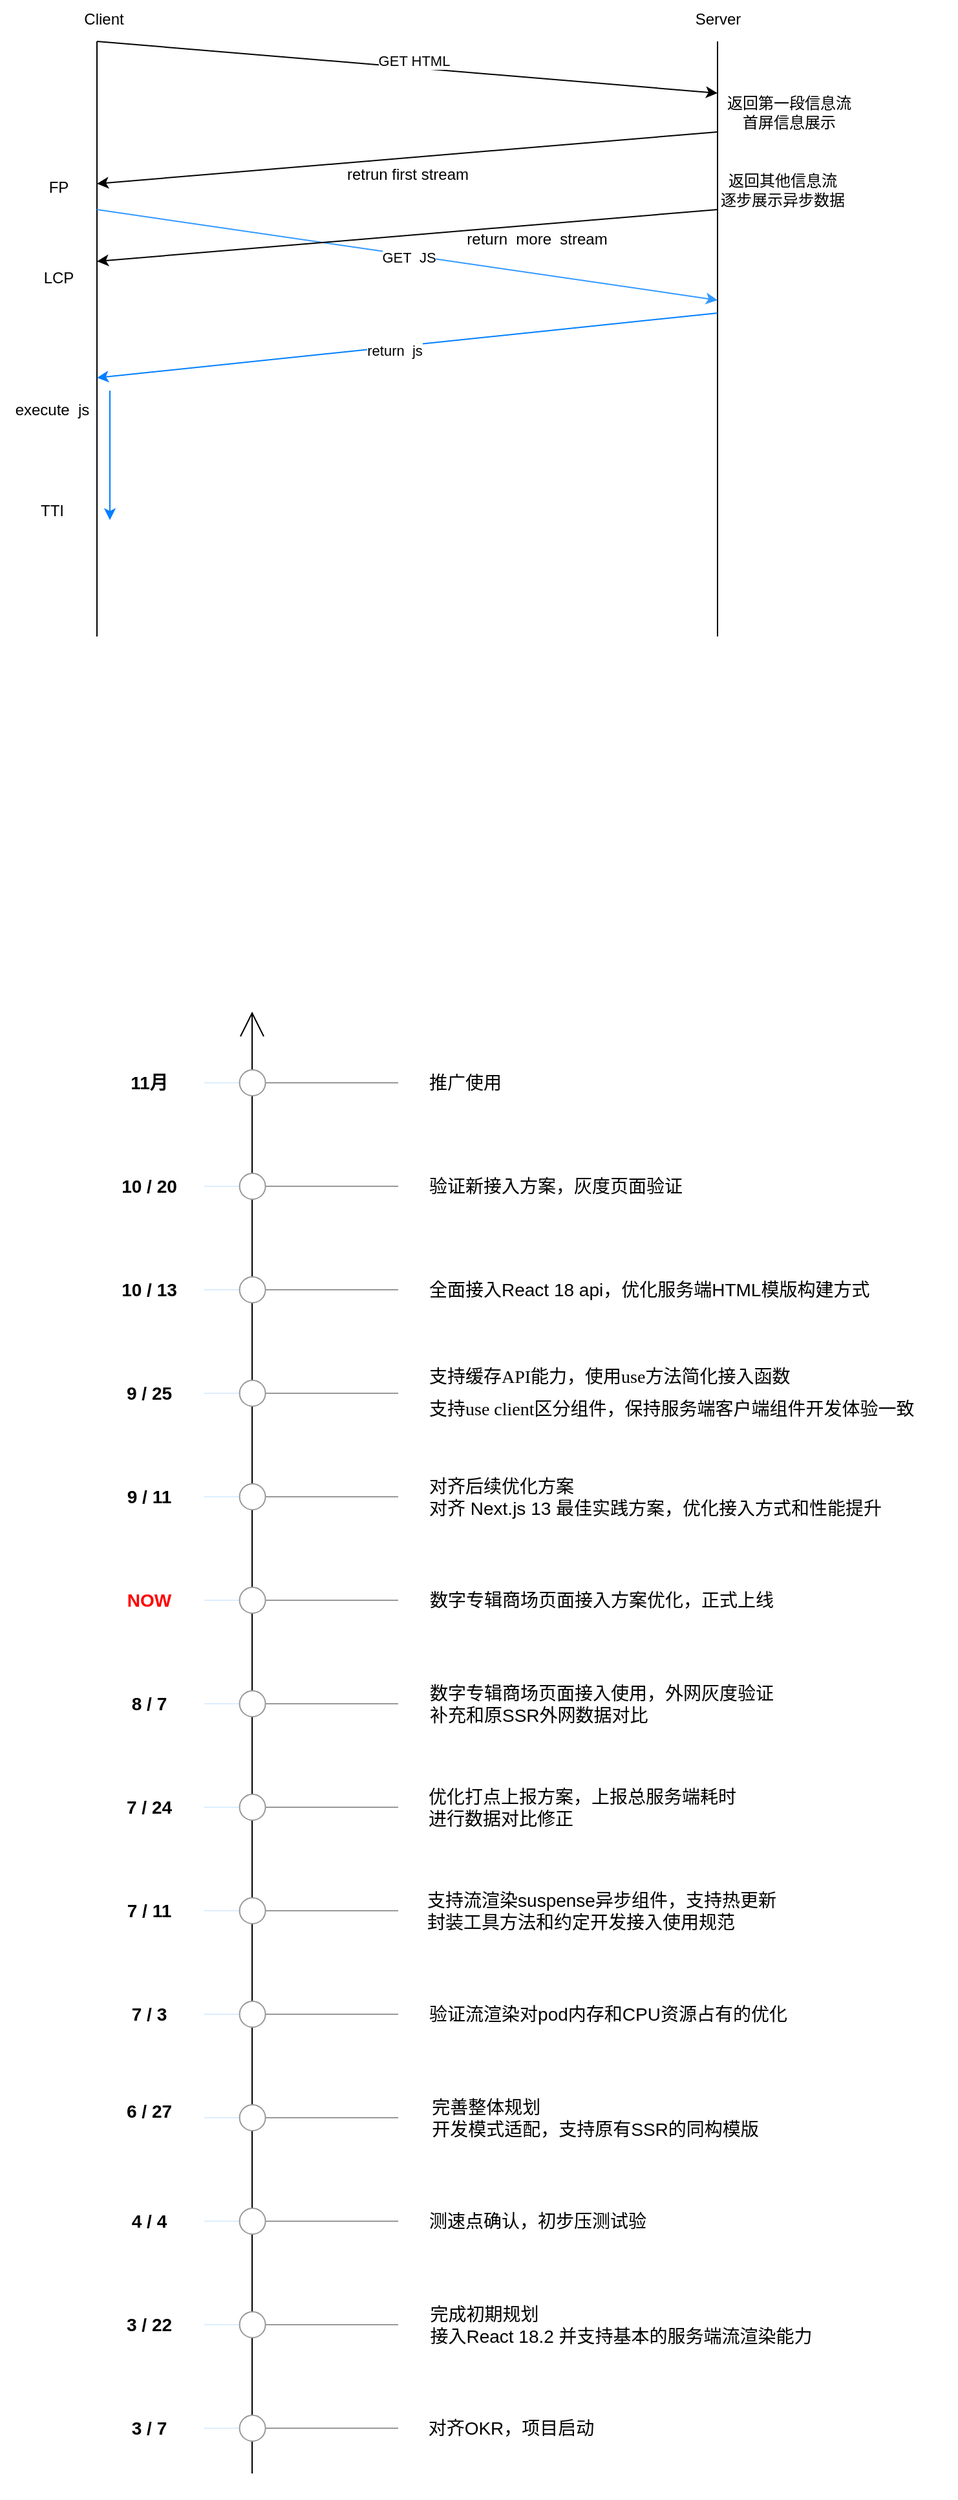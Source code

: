 <mxfile version="21.7.4" type="github">
  <diagram name="第 1 页" id="wsmsETIN_bqIqS-NAftC">
    <mxGraphModel dx="954" dy="2317" grid="1" gridSize="10" guides="1" tooltips="1" connect="1" arrows="1" fold="1" page="1" pageScale="1" pageWidth="827" pageHeight="1169" math="0" shadow="0">
      <root>
        <mxCell id="0" />
        <mxCell id="1" parent="0" />
        <mxCell id="UvCax-ur50L_EcmgdJkj-1" value="" style="endArrow=open;html=1;rounded=0;endSize=17;sourcePerimeterSpacing=0;endFill=0;" edge="1" parent="1">
          <mxGeometry width="50" height="50" relative="1" as="geometry">
            <mxPoint x="400" y="880" as="sourcePoint" />
            <mxPoint x="400" y="-250" as="targetPoint" />
          </mxGeometry>
        </mxCell>
        <mxCell id="UvCax-ur50L_EcmgdJkj-17" value="" style="verticalLabelPosition=bottom;shadow=0;dashed=0;align=center;html=1;verticalAlign=top;strokeWidth=1;shape=mxgraph.mockup.forms.horSlider;strokeColor=#999999;sliderStyle=basic;sliderPos=23.077;handleStyle=circle;fillColor2=#ddeeff;" vertex="1" parent="1">
          <mxGeometry x="363" y="590" width="150" height="30" as="geometry" />
        </mxCell>
        <mxCell id="UvCax-ur50L_EcmgdJkj-18" value="" style="verticalLabelPosition=bottom;shadow=0;dashed=0;align=center;html=1;verticalAlign=top;strokeWidth=1;shape=mxgraph.mockup.forms.horSlider;strokeColor=#999999;sliderStyle=basic;sliderPos=23.077;handleStyle=circle;fillColor2=#ddeeff;" vertex="1" parent="1">
          <mxGeometry x="363" y="430" width="150" height="30" as="geometry" />
        </mxCell>
        <mxCell id="UvCax-ur50L_EcmgdJkj-19" value="" style="verticalLabelPosition=bottom;shadow=0;dashed=0;align=center;html=1;verticalAlign=top;strokeWidth=1;shape=mxgraph.mockup.forms.horSlider;strokeColor=#999999;sliderStyle=basic;sliderPos=23.077;handleStyle=circle;fillColor2=#ddeeff;" vertex="1" parent="1">
          <mxGeometry x="363" y="350" width="150" height="30" as="geometry" />
        </mxCell>
        <mxCell id="UvCax-ur50L_EcmgdJkj-20" value="" style="verticalLabelPosition=bottom;shadow=0;dashed=0;align=center;html=1;verticalAlign=top;strokeWidth=1;shape=mxgraph.mockup.forms.horSlider;strokeColor=#999999;sliderStyle=basic;sliderPos=23.077;handleStyle=circle;fillColor2=#ddeeff;" vertex="1" parent="1">
          <mxGeometry x="363" y="270" width="150" height="30" as="geometry" />
        </mxCell>
        <mxCell id="UvCax-ur50L_EcmgdJkj-21" value="" style="verticalLabelPosition=bottom;shadow=0;dashed=0;align=center;html=1;verticalAlign=top;strokeWidth=1;shape=mxgraph.mockup.forms.horSlider;strokeColor=#999999;sliderStyle=basic;sliderPos=23.077;handleStyle=circle;fillColor2=#ddeeff;" vertex="1" parent="1">
          <mxGeometry x="363" y="190" width="150" height="30" as="geometry" />
        </mxCell>
        <mxCell id="UvCax-ur50L_EcmgdJkj-22" value="" style="verticalLabelPosition=bottom;shadow=0;dashed=0;align=center;html=1;verticalAlign=top;strokeWidth=1;shape=mxgraph.mockup.forms.horSlider;strokeColor=#999999;sliderStyle=basic;sliderPos=23.077;handleStyle=circle;fillColor2=#ddeeff;" vertex="1" parent="1">
          <mxGeometry x="363" y="110" width="150" height="30" as="geometry" />
        </mxCell>
        <mxCell id="UvCax-ur50L_EcmgdJkj-23" value="" style="verticalLabelPosition=bottom;shadow=0;dashed=0;align=center;html=1;verticalAlign=top;strokeWidth=1;shape=mxgraph.mockup.forms.horSlider;strokeColor=#999999;sliderStyle=basic;sliderPos=23.077;handleStyle=circle;fillColor2=#ddeeff;" vertex="1" parent="1">
          <mxGeometry x="363" y="510" width="150" height="30" as="geometry" />
        </mxCell>
        <mxCell id="UvCax-ur50L_EcmgdJkj-24" value="" style="verticalLabelPosition=bottom;shadow=0;dashed=0;align=center;html=1;verticalAlign=top;strokeWidth=1;shape=mxgraph.mockup.forms.horSlider;strokeColor=#999999;sliderStyle=basic;sliderPos=23.077;handleStyle=circle;fillColor2=#ddeeff;" vertex="1" parent="1">
          <mxGeometry x="363" y="670" width="150" height="30" as="geometry" />
        </mxCell>
        <mxCell id="UvCax-ur50L_EcmgdJkj-25" value="" style="verticalLabelPosition=bottom;shadow=0;dashed=0;align=center;html=1;verticalAlign=top;strokeWidth=1;shape=mxgraph.mockup.forms.horSlider;strokeColor=#999999;sliderStyle=basic;sliderPos=23.077;handleStyle=circle;fillColor2=#ddeeff;" vertex="1" parent="1">
          <mxGeometry x="363" y="750" width="150" height="30" as="geometry" />
        </mxCell>
        <mxCell id="UvCax-ur50L_EcmgdJkj-26" value="" style="verticalLabelPosition=bottom;shadow=0;dashed=0;align=center;html=1;verticalAlign=top;strokeWidth=1;shape=mxgraph.mockup.forms.horSlider;strokeColor=#999999;sliderStyle=basic;sliderPos=23.077;handleStyle=circle;fillColor2=#ddeeff;" vertex="1" parent="1">
          <mxGeometry x="363" y="830" width="150" height="30" as="geometry" />
        </mxCell>
        <mxCell id="UvCax-ur50L_EcmgdJkj-27" value="&lt;font style=&quot;font-size: 14px;&quot;&gt;对齐OKR，项目启动&lt;/font&gt;" style="text;html=1;align=center;verticalAlign=middle;resizable=0;points=[];autosize=1;strokeColor=none;fillColor=none;" vertex="1" parent="1">
          <mxGeometry x="525" y="830" width="150" height="30" as="geometry" />
        </mxCell>
        <mxCell id="UvCax-ur50L_EcmgdJkj-28" value="&lt;div style=&quot;text-align: left;&quot;&gt;&lt;span style=&quot;font-size: 14px; background-color: initial;&quot;&gt;完成初期规划&lt;/span&gt;&lt;/div&gt;&lt;div style=&quot;text-align: left;&quot;&gt;&lt;span style=&quot;font-size: 14px; background-color: initial;&quot;&gt;接入React 18.2 并支持基本的服务端流渲染能力&lt;/span&gt;&lt;/div&gt;" style="text;html=1;align=center;verticalAlign=middle;resizable=0;points=[];autosize=1;strokeColor=none;fillColor=none;" vertex="1" parent="1">
          <mxGeometry x="525" y="740" width="320" height="50" as="geometry" />
        </mxCell>
        <mxCell id="UvCax-ur50L_EcmgdJkj-30" value="&lt;div style=&quot;&quot;&gt;&lt;span style=&quot;font-size: 14px;&quot;&gt;测速点确认，初步压测试验&lt;/span&gt;&lt;/div&gt;" style="text;html=1;align=left;verticalAlign=middle;resizable=0;points=[];autosize=1;strokeColor=none;fillColor=none;" vertex="1" parent="1">
          <mxGeometry x="535" y="670" width="190" height="30" as="geometry" />
        </mxCell>
        <mxCell id="UvCax-ur50L_EcmgdJkj-31" value="&lt;div style=&quot;text-align: left;&quot;&gt;&lt;span style=&quot;font-size: 14px;&quot;&gt;完善整体规划&lt;/span&gt;&lt;/div&gt;&lt;div style=&quot;text-align: left;&quot;&gt;&lt;span style=&quot;font-size: 14px;&quot;&gt;开发模式适配，支持原有SSR的同构模版&lt;/span&gt;&lt;/div&gt;" style="text;html=1;align=center;verticalAlign=middle;resizable=0;points=[];autosize=1;strokeColor=none;fillColor=none;" vertex="1" parent="1">
          <mxGeometry x="525" y="580" width="280" height="50" as="geometry" />
        </mxCell>
        <mxCell id="UvCax-ur50L_EcmgdJkj-32" value="&lt;div style=&quot;text-align: left;&quot;&gt;&lt;span style=&quot;font-size: 14px;&quot;&gt;验证流渲染对pod内存和CPU资源占有的优化&lt;/span&gt;&lt;/div&gt;" style="text;html=1;align=center;verticalAlign=middle;resizable=0;points=[];autosize=1;strokeColor=none;fillColor=none;" vertex="1" parent="1">
          <mxGeometry x="525" y="510" width="300" height="30" as="geometry" />
        </mxCell>
        <mxCell id="UvCax-ur50L_EcmgdJkj-33" value="&lt;div style=&quot;text-align: left;&quot;&gt;&lt;span style=&quot;font-size: 14px;&quot;&gt;支持流渲染suspense异步组件，支持热更新&lt;/span&gt;&lt;/div&gt;&lt;div style=&quot;text-align: left;&quot;&gt;&lt;span style=&quot;font-size: 14px;&quot;&gt;封装工具方法和约定开发接入使用规范&lt;/span&gt;&lt;/div&gt;" style="text;html=1;align=center;verticalAlign=middle;resizable=0;points=[];autosize=1;strokeColor=none;fillColor=none;" vertex="1" parent="1">
          <mxGeometry x="525" y="420" width="290" height="50" as="geometry" />
        </mxCell>
        <mxCell id="UvCax-ur50L_EcmgdJkj-34" value="&lt;div style=&quot;text-align: left;&quot;&gt;&lt;span style=&quot;font-size: 14px;&quot;&gt;优化打点上报方案，上报总服务端耗时&lt;/span&gt;&lt;/div&gt;&lt;div style=&quot;text-align: left;&quot;&gt;&lt;span style=&quot;font-size: 14px;&quot;&gt;进行数据对比修正&lt;/span&gt;&lt;/div&gt;" style="text;html=1;align=center;verticalAlign=middle;resizable=0;points=[];autosize=1;strokeColor=none;fillColor=none;" vertex="1" parent="1">
          <mxGeometry x="525" y="340" width="260" height="50" as="geometry" />
        </mxCell>
        <mxCell id="UvCax-ur50L_EcmgdJkj-35" value="&lt;div style=&quot;text-align: left;&quot;&gt;&lt;span style=&quot;font-size: 14px;&quot;&gt;数字专辑商场页面接入使用，外网灰度验证&lt;/span&gt;&lt;/div&gt;&lt;div style=&quot;text-align: left;&quot;&gt;&lt;span style=&quot;font-size: 14px;&quot;&gt;补充和原SSR外网数据对比&lt;/span&gt;&lt;/div&gt;" style="text;html=1;align=center;verticalAlign=middle;resizable=0;points=[];autosize=1;strokeColor=none;fillColor=none;" vertex="1" parent="1">
          <mxGeometry x="525" y="260" width="290" height="50" as="geometry" />
        </mxCell>
        <mxCell id="UvCax-ur50L_EcmgdJkj-36" value="&lt;div style=&quot;text-align: left;&quot;&gt;&lt;span style=&quot;font-size: 14px;&quot;&gt;数字专辑商场页面接入方案优化，正式上线&lt;/span&gt;&lt;/div&gt;" style="text;html=1;align=center;verticalAlign=middle;resizable=0;points=[];autosize=1;strokeColor=none;fillColor=none;" vertex="1" parent="1">
          <mxGeometry x="525" y="190" width="290" height="30" as="geometry" />
        </mxCell>
        <mxCell id="UvCax-ur50L_EcmgdJkj-37" value="&lt;span style=&quot;font-size: 14px;&quot;&gt;NOW&lt;/span&gt;" style="text;html=1;align=center;verticalAlign=middle;resizable=0;points=[];autosize=1;strokeColor=none;fillColor=none;fontStyle=1;fontColor=#FF0000;" vertex="1" parent="1">
          <mxGeometry x="290" y="190" width="60" height="30" as="geometry" />
        </mxCell>
        <mxCell id="UvCax-ur50L_EcmgdJkj-38" value="&lt;span style=&quot;font-size: 14px;&quot;&gt;8 / 7&lt;/span&gt;" style="text;html=1;align=center;verticalAlign=middle;resizable=0;points=[];autosize=1;strokeColor=none;fillColor=none;fontStyle=1" vertex="1" parent="1">
          <mxGeometry x="295" y="270" width="50" height="30" as="geometry" />
        </mxCell>
        <mxCell id="UvCax-ur50L_EcmgdJkj-39" value="&lt;span style=&quot;font-size: 14px;&quot;&gt;7 / 24&lt;/span&gt;" style="text;html=1;align=center;verticalAlign=middle;resizable=0;points=[];autosize=1;strokeColor=none;fillColor=none;fontStyle=1" vertex="1" parent="1">
          <mxGeometry x="290" y="350" width="60" height="30" as="geometry" />
        </mxCell>
        <mxCell id="UvCax-ur50L_EcmgdJkj-40" value="&lt;span style=&quot;font-size: 14px;&quot;&gt;7 / 11&lt;/span&gt;" style="text;html=1;align=center;verticalAlign=middle;resizable=0;points=[];autosize=1;strokeColor=none;fillColor=none;fontStyle=1" vertex="1" parent="1">
          <mxGeometry x="290" y="430" width="60" height="30" as="geometry" />
        </mxCell>
        <mxCell id="UvCax-ur50L_EcmgdJkj-41" value="&lt;span style=&quot;font-size: 14px;&quot;&gt;6 / 27&lt;/span&gt;" style="text;html=1;align=center;verticalAlign=middle;resizable=0;points=[];autosize=1;strokeColor=none;fillColor=none;fontStyle=1" vertex="1" parent="1">
          <mxGeometry x="290" y="585" width="60" height="30" as="geometry" />
        </mxCell>
        <mxCell id="UvCax-ur50L_EcmgdJkj-42" value="&lt;span style=&quot;font-size: 14px;&quot;&gt;7 / 3&lt;/span&gt;" style="text;html=1;align=center;verticalAlign=middle;resizable=0;points=[];autosize=1;strokeColor=none;fillColor=none;fontStyle=1" vertex="1" parent="1">
          <mxGeometry x="295" y="510" width="50" height="30" as="geometry" />
        </mxCell>
        <mxCell id="UvCax-ur50L_EcmgdJkj-43" value="&lt;span style=&quot;font-size: 14px;&quot;&gt;4 / 4&lt;/span&gt;" style="text;html=1;align=center;verticalAlign=middle;resizable=0;points=[];autosize=1;strokeColor=none;fillColor=none;fontStyle=1" vertex="1" parent="1">
          <mxGeometry x="295" y="670" width="50" height="30" as="geometry" />
        </mxCell>
        <mxCell id="UvCax-ur50L_EcmgdJkj-44" value="&lt;span style=&quot;font-size: 14px;&quot;&gt;3 / 22&lt;/span&gt;" style="text;html=1;align=center;verticalAlign=middle;resizable=0;points=[];autosize=1;strokeColor=none;fillColor=none;fontStyle=1" vertex="1" parent="1">
          <mxGeometry x="290" y="750" width="60" height="30" as="geometry" />
        </mxCell>
        <mxCell id="UvCax-ur50L_EcmgdJkj-45" value="&lt;span style=&quot;font-size: 14px;&quot;&gt;3 / 7&lt;/span&gt;" style="text;html=1;align=center;verticalAlign=middle;resizable=0;points=[];autosize=1;strokeColor=none;fillColor=none;fontStyle=1" vertex="1" parent="1">
          <mxGeometry x="295" y="830" width="50" height="30" as="geometry" />
        </mxCell>
        <mxCell id="UvCax-ur50L_EcmgdJkj-46" value="" style="verticalLabelPosition=bottom;shadow=0;dashed=0;align=center;html=1;verticalAlign=top;strokeWidth=1;shape=mxgraph.mockup.forms.horSlider;strokeColor=#999999;sliderStyle=basic;sliderPos=23.077;handleStyle=circle;fillColor2=#ddeeff;" vertex="1" parent="1">
          <mxGeometry x="363" y="30" width="150" height="30" as="geometry" />
        </mxCell>
        <mxCell id="UvCax-ur50L_EcmgdJkj-47" value="" style="verticalLabelPosition=bottom;shadow=0;dashed=0;align=center;html=1;verticalAlign=top;strokeWidth=1;shape=mxgraph.mockup.forms.horSlider;strokeColor=#999999;sliderStyle=basic;sliderPos=23.077;handleStyle=circle;fillColor2=#ddeeff;" vertex="1" parent="1">
          <mxGeometry x="363" y="-50" width="150" height="30" as="geometry" />
        </mxCell>
        <mxCell id="UvCax-ur50L_EcmgdJkj-48" value="" style="verticalLabelPosition=bottom;shadow=0;dashed=0;align=center;html=1;verticalAlign=top;strokeWidth=1;shape=mxgraph.mockup.forms.horSlider;strokeColor=#999999;sliderStyle=basic;sliderPos=23.077;handleStyle=circle;fillColor2=#ddeeff;" vertex="1" parent="1">
          <mxGeometry x="363" y="-130" width="150" height="30" as="geometry" />
        </mxCell>
        <mxCell id="UvCax-ur50L_EcmgdJkj-50" value="" style="verticalLabelPosition=bottom;shadow=0;dashed=0;align=center;html=1;verticalAlign=top;strokeWidth=1;shape=mxgraph.mockup.forms.horSlider;strokeColor=#999999;sliderStyle=basic;sliderPos=23.077;handleStyle=circle;fillColor2=#ddeeff;" vertex="1" parent="1">
          <mxGeometry x="363" y="-210" width="150" height="30" as="geometry" />
        </mxCell>
        <mxCell id="UvCax-ur50L_EcmgdJkj-51" value="&lt;div style=&quot;&quot;&gt;&lt;span style=&quot;font-size: 14px;&quot;&gt;对齐后续优化方案&lt;/span&gt;&lt;/div&gt;&lt;div style=&quot;&quot;&gt;&lt;span style=&quot;font-size: 14px;&quot;&gt;对齐 Next.js 13 最佳实践方案，优化接入方式和性能提升&lt;/span&gt;&lt;/div&gt;" style="text;html=1;align=left;verticalAlign=middle;resizable=0;points=[];autosize=1;strokeColor=none;fillColor=none;" vertex="1" parent="1">
          <mxGeometry x="535" y="100" width="370" height="50" as="geometry" />
        </mxCell>
        <mxCell id="UvCax-ur50L_EcmgdJkj-52" value="&lt;div style=&quot;&quot;&gt;&lt;div style=&quot;font-size: medium;&quot; data-hash=&quot;fa01c2041d0d0171f03333712323b4e4&quot; data-version=&quot;3.0.0&quot;&gt;&lt;/div&gt;&lt;div style=&quot;font-size: medium;&quot;&gt;&lt;div style=&quot;font-size: 14px;&quot; class=&quot;document&quot;&gt;&lt;div class=&quot;section&quot;&gt;&lt;p style=&quot;margin: 3pt 0pt; font-family: 等线; line-height: 20.8px;&quot; class=&quot;paragraph text-align-type-left&quot;&gt;支持缓存API能力，使用use方法简化接入函数&lt;/p&gt;&lt;p style=&quot;margin: 3pt 0pt; font-family: 等线; line-height: 20.8px;&quot; class=&quot;paragraph text-align-type-left&quot;&gt;支持use client区分组件，保持服务端客户端组件开发体验一致&lt;/p&gt;&lt;/div&gt;&lt;/div&gt;&lt;/div&gt;&lt;/div&gt;" style="text;html=1;align=left;verticalAlign=middle;resizable=0;points=[];autosize=1;strokeColor=none;fillColor=none;" vertex="1" parent="1">
          <mxGeometry x="535" y="10" width="410" height="70" as="geometry" />
        </mxCell>
        <mxCell id="UvCax-ur50L_EcmgdJkj-53" value="&lt;div style=&quot;&quot;&gt;&lt;span style=&quot;font-size: 14px;&quot;&gt;全面接入React 18 api，优化服务端HTML模版构建方式&lt;/span&gt;&lt;/div&gt;" style="text;html=1;align=left;verticalAlign=middle;resizable=0;points=[];autosize=1;strokeColor=none;fillColor=none;" vertex="1" parent="1">
          <mxGeometry x="535" y="-50" width="360" height="30" as="geometry" />
        </mxCell>
        <mxCell id="UvCax-ur50L_EcmgdJkj-54" value="&lt;div style=&quot;&quot;&gt;&lt;span style=&quot;font-size: 14px;&quot;&gt;验证新接入方案，灰度页面验证&lt;/span&gt;&lt;/div&gt;" style="text;html=1;align=left;verticalAlign=middle;resizable=0;points=[];autosize=1;strokeColor=none;fillColor=none;" vertex="1" parent="1">
          <mxGeometry x="535" y="-130" width="220" height="30" as="geometry" />
        </mxCell>
        <mxCell id="UvCax-ur50L_EcmgdJkj-55" value="&lt;div style=&quot;&quot;&gt;&lt;span style=&quot;font-size: 14px;&quot;&gt;推广使用&lt;/span&gt;&lt;/div&gt;" style="text;html=1;align=left;verticalAlign=middle;resizable=0;points=[];autosize=1;strokeColor=none;fillColor=none;" vertex="1" parent="1">
          <mxGeometry x="535" y="-210" width="80" height="30" as="geometry" />
        </mxCell>
        <mxCell id="UvCax-ur50L_EcmgdJkj-56" value="&lt;span style=&quot;font-size: 14px;&quot;&gt;9 / 11&lt;/span&gt;" style="text;html=1;align=center;verticalAlign=middle;resizable=0;points=[];autosize=1;strokeColor=none;fillColor=none;fontStyle=1" vertex="1" parent="1">
          <mxGeometry x="290" y="110" width="60" height="30" as="geometry" />
        </mxCell>
        <mxCell id="UvCax-ur50L_EcmgdJkj-57" value="&lt;span style=&quot;font-size: 14px;&quot;&gt;9 / 25&lt;/span&gt;" style="text;html=1;align=center;verticalAlign=middle;resizable=0;points=[];autosize=1;strokeColor=none;fillColor=none;fontStyle=1" vertex="1" parent="1">
          <mxGeometry x="290" y="30" width="60" height="30" as="geometry" />
        </mxCell>
        <mxCell id="UvCax-ur50L_EcmgdJkj-58" value="&lt;span style=&quot;font-size: 14px;&quot;&gt;10 / 13&lt;/span&gt;" style="text;html=1;align=center;verticalAlign=middle;resizable=0;points=[];autosize=1;strokeColor=none;fillColor=none;fontStyle=1" vertex="1" parent="1">
          <mxGeometry x="285" y="-50" width="70" height="30" as="geometry" />
        </mxCell>
        <mxCell id="UvCax-ur50L_EcmgdJkj-59" value="&lt;span style=&quot;font-size: 14px;&quot;&gt;10 / 20&lt;/span&gt;" style="text;html=1;align=center;verticalAlign=middle;resizable=0;points=[];autosize=1;strokeColor=none;fillColor=none;fontStyle=1" vertex="1" parent="1">
          <mxGeometry x="285" y="-130" width="70" height="30" as="geometry" />
        </mxCell>
        <mxCell id="UvCax-ur50L_EcmgdJkj-60" value="&lt;span style=&quot;font-size: 14px;&quot;&gt;11月&lt;/span&gt;" style="text;html=1;align=center;verticalAlign=middle;resizable=0;points=[];autosize=1;strokeColor=none;fillColor=none;fontStyle=1" vertex="1" parent="1">
          <mxGeometry x="295" y="-210" width="50" height="30" as="geometry" />
        </mxCell>
        <mxCell id="UvCax-ur50L_EcmgdJkj-61" value="" style="endArrow=none;html=1;rounded=0;" edge="1" parent="1">
          <mxGeometry width="50" height="50" relative="1" as="geometry">
            <mxPoint x="760" y="-540" as="sourcePoint" />
            <mxPoint x="760" y="-1000" as="targetPoint" />
          </mxGeometry>
        </mxCell>
        <mxCell id="UvCax-ur50L_EcmgdJkj-62" value="" style="endArrow=none;html=1;rounded=0;" edge="1" parent="1">
          <mxGeometry width="50" height="50" relative="1" as="geometry">
            <mxPoint x="280" y="-540" as="sourcePoint" />
            <mxPoint x="280" y="-1000" as="targetPoint" />
          </mxGeometry>
        </mxCell>
        <mxCell id="UvCax-ur50L_EcmgdJkj-63" value="Client" style="text;html=1;align=center;verticalAlign=middle;resizable=0;points=[];autosize=1;strokeColor=none;fillColor=none;" vertex="1" parent="1">
          <mxGeometry x="260" y="-1032" width="50" height="30" as="geometry" />
        </mxCell>
        <mxCell id="UvCax-ur50L_EcmgdJkj-64" value="Server" style="text;html=1;align=center;verticalAlign=middle;resizable=0;points=[];autosize=1;strokeColor=none;fillColor=none;" vertex="1" parent="1">
          <mxGeometry x="730" y="-1032" width="60" height="30" as="geometry" />
        </mxCell>
        <mxCell id="UvCax-ur50L_EcmgdJkj-65" value="" style="endArrow=classic;html=1;rounded=0;" edge="1" parent="1">
          <mxGeometry width="50" height="50" relative="1" as="geometry">
            <mxPoint x="280" y="-1000" as="sourcePoint" />
            <mxPoint x="760" y="-960" as="targetPoint" />
          </mxGeometry>
        </mxCell>
        <mxCell id="UvCax-ur50L_EcmgdJkj-71" value="GET HTML" style="edgeLabel;html=1;align=center;verticalAlign=middle;resizable=0;points=[];" vertex="1" connectable="0" parent="UvCax-ur50L_EcmgdJkj-65">
          <mxGeometry x="-0.126" y="2" relative="1" as="geometry">
            <mxPoint x="35" y="-1" as="offset" />
          </mxGeometry>
        </mxCell>
        <mxCell id="UvCax-ur50L_EcmgdJkj-67" value="" style="endArrow=classic;html=1;rounded=0;" edge="1" parent="1">
          <mxGeometry width="50" height="50" relative="1" as="geometry">
            <mxPoint x="760" y="-930" as="sourcePoint" />
            <mxPoint x="280" y="-890" as="targetPoint" />
          </mxGeometry>
        </mxCell>
        <mxCell id="UvCax-ur50L_EcmgdJkj-68" value="" style="endArrow=classic;html=1;rounded=0;strokeColor=#3399FF;" edge="1" parent="1">
          <mxGeometry width="50" height="50" relative="1" as="geometry">
            <mxPoint x="280" y="-870" as="sourcePoint" />
            <mxPoint x="760" y="-800" as="targetPoint" />
          </mxGeometry>
        </mxCell>
        <mxCell id="UvCax-ur50L_EcmgdJkj-73" value="GET&amp;nbsp; JS" style="edgeLabel;html=1;align=center;verticalAlign=middle;resizable=0;points=[];" vertex="1" connectable="0" parent="UvCax-ur50L_EcmgdJkj-68">
          <mxGeometry x="0.005" y="-2" relative="1" as="geometry">
            <mxPoint as="offset" />
          </mxGeometry>
        </mxCell>
        <mxCell id="UvCax-ur50L_EcmgdJkj-69" value="" style="endArrow=classic;html=1;rounded=0;" edge="1" parent="1">
          <mxGeometry width="50" height="50" relative="1" as="geometry">
            <mxPoint x="760" y="-870" as="sourcePoint" />
            <mxPoint x="280" y="-830" as="targetPoint" />
          </mxGeometry>
        </mxCell>
        <mxCell id="UvCax-ur50L_EcmgdJkj-70" value="" style="endArrow=classic;html=1;rounded=0;strokeColor=#007FFF;" edge="1" parent="1">
          <mxGeometry width="50" height="50" relative="1" as="geometry">
            <mxPoint x="760" y="-790" as="sourcePoint" />
            <mxPoint x="280" y="-740" as="targetPoint" />
          </mxGeometry>
        </mxCell>
        <mxCell id="UvCax-ur50L_EcmgdJkj-77" value="return&amp;nbsp; js" style="edgeLabel;html=1;align=center;verticalAlign=middle;resizable=0;points=[];" vertex="1" connectable="0" parent="UvCax-ur50L_EcmgdJkj-70">
          <mxGeometry x="0.043" y="3" relative="1" as="geometry">
            <mxPoint as="offset" />
          </mxGeometry>
        </mxCell>
        <mxCell id="UvCax-ur50L_EcmgdJkj-72" value="retrun first stream" style="text;html=1;align=center;verticalAlign=middle;resizable=0;points=[];autosize=1;strokeColor=none;fillColor=none;" vertex="1" parent="1">
          <mxGeometry x="460" y="-912" width="120" height="30" as="geometry" />
        </mxCell>
        <mxCell id="UvCax-ur50L_EcmgdJkj-74" value="return&amp;nbsp; more&amp;nbsp; stream" style="text;html=1;align=center;verticalAlign=middle;resizable=0;points=[];autosize=1;strokeColor=none;fillColor=none;" vertex="1" parent="1">
          <mxGeometry x="555" y="-862" width="130" height="30" as="geometry" />
        </mxCell>
        <mxCell id="UvCax-ur50L_EcmgdJkj-75" value="返回第一段信息流&lt;br&gt;首屏信息展示" style="text;html=1;align=center;verticalAlign=middle;resizable=0;points=[];autosize=1;strokeColor=none;fillColor=none;" vertex="1" parent="1">
          <mxGeometry x="755" y="-965" width="120" height="40" as="geometry" />
        </mxCell>
        <mxCell id="UvCax-ur50L_EcmgdJkj-76" value="返回其他信息流&lt;br&gt;逐步展示异步数据" style="text;html=1;align=center;verticalAlign=middle;resizable=0;points=[];autosize=1;strokeColor=none;fillColor=none;" vertex="1" parent="1">
          <mxGeometry x="750" y="-905" width="120" height="40" as="geometry" />
        </mxCell>
        <mxCell id="UvCax-ur50L_EcmgdJkj-78" value="FP" style="text;html=1;align=center;verticalAlign=middle;resizable=0;points=[];autosize=1;strokeColor=none;fillColor=none;" vertex="1" parent="1">
          <mxGeometry x="230" y="-902" width="40" height="30" as="geometry" />
        </mxCell>
        <mxCell id="UvCax-ur50L_EcmgdJkj-79" value="LCP" style="text;html=1;align=center;verticalAlign=middle;resizable=0;points=[];autosize=1;strokeColor=none;fillColor=none;" vertex="1" parent="1">
          <mxGeometry x="225" y="-832" width="50" height="30" as="geometry" />
        </mxCell>
        <mxCell id="UvCax-ur50L_EcmgdJkj-80" value="execute&amp;nbsp; js" style="text;html=1;align=center;verticalAlign=middle;resizable=0;points=[];autosize=1;strokeColor=none;fillColor=none;" vertex="1" parent="1">
          <mxGeometry x="205" y="-730" width="80" height="30" as="geometry" />
        </mxCell>
        <mxCell id="UvCax-ur50L_EcmgdJkj-81" value="" style="endArrow=classic;html=1;rounded=0;strokeColor=#007FFF;" edge="1" parent="1">
          <mxGeometry width="50" height="50" relative="1" as="geometry">
            <mxPoint x="290" y="-730" as="sourcePoint" />
            <mxPoint x="290" y="-630" as="targetPoint" />
          </mxGeometry>
        </mxCell>
        <mxCell id="UvCax-ur50L_EcmgdJkj-83" value="TTI" style="text;html=1;align=center;verticalAlign=middle;resizable=0;points=[];autosize=1;strokeColor=none;fillColor=none;" vertex="1" parent="1">
          <mxGeometry x="225" y="-652" width="40" height="30" as="geometry" />
        </mxCell>
      </root>
    </mxGraphModel>
  </diagram>
</mxfile>
